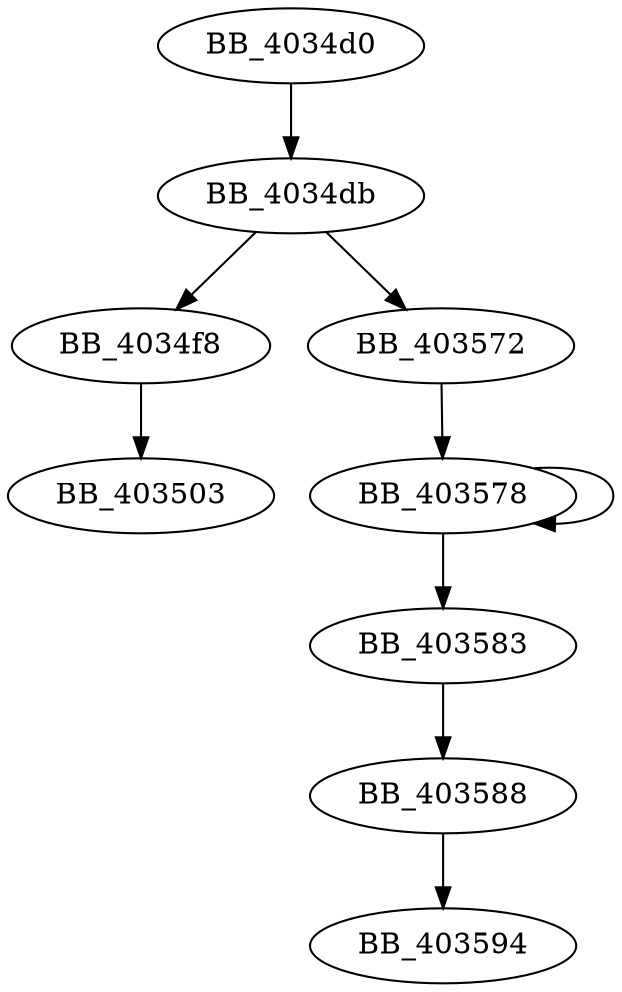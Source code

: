 DiGraph sub_4034D0{
BB_4034d0->BB_4034db
BB_4034db->BB_4034f8
BB_4034db->BB_403572
BB_4034f8->BB_403503
BB_403572->BB_403578
BB_403578->BB_403578
BB_403578->BB_403583
BB_403583->BB_403588
BB_403588->BB_403594
}
